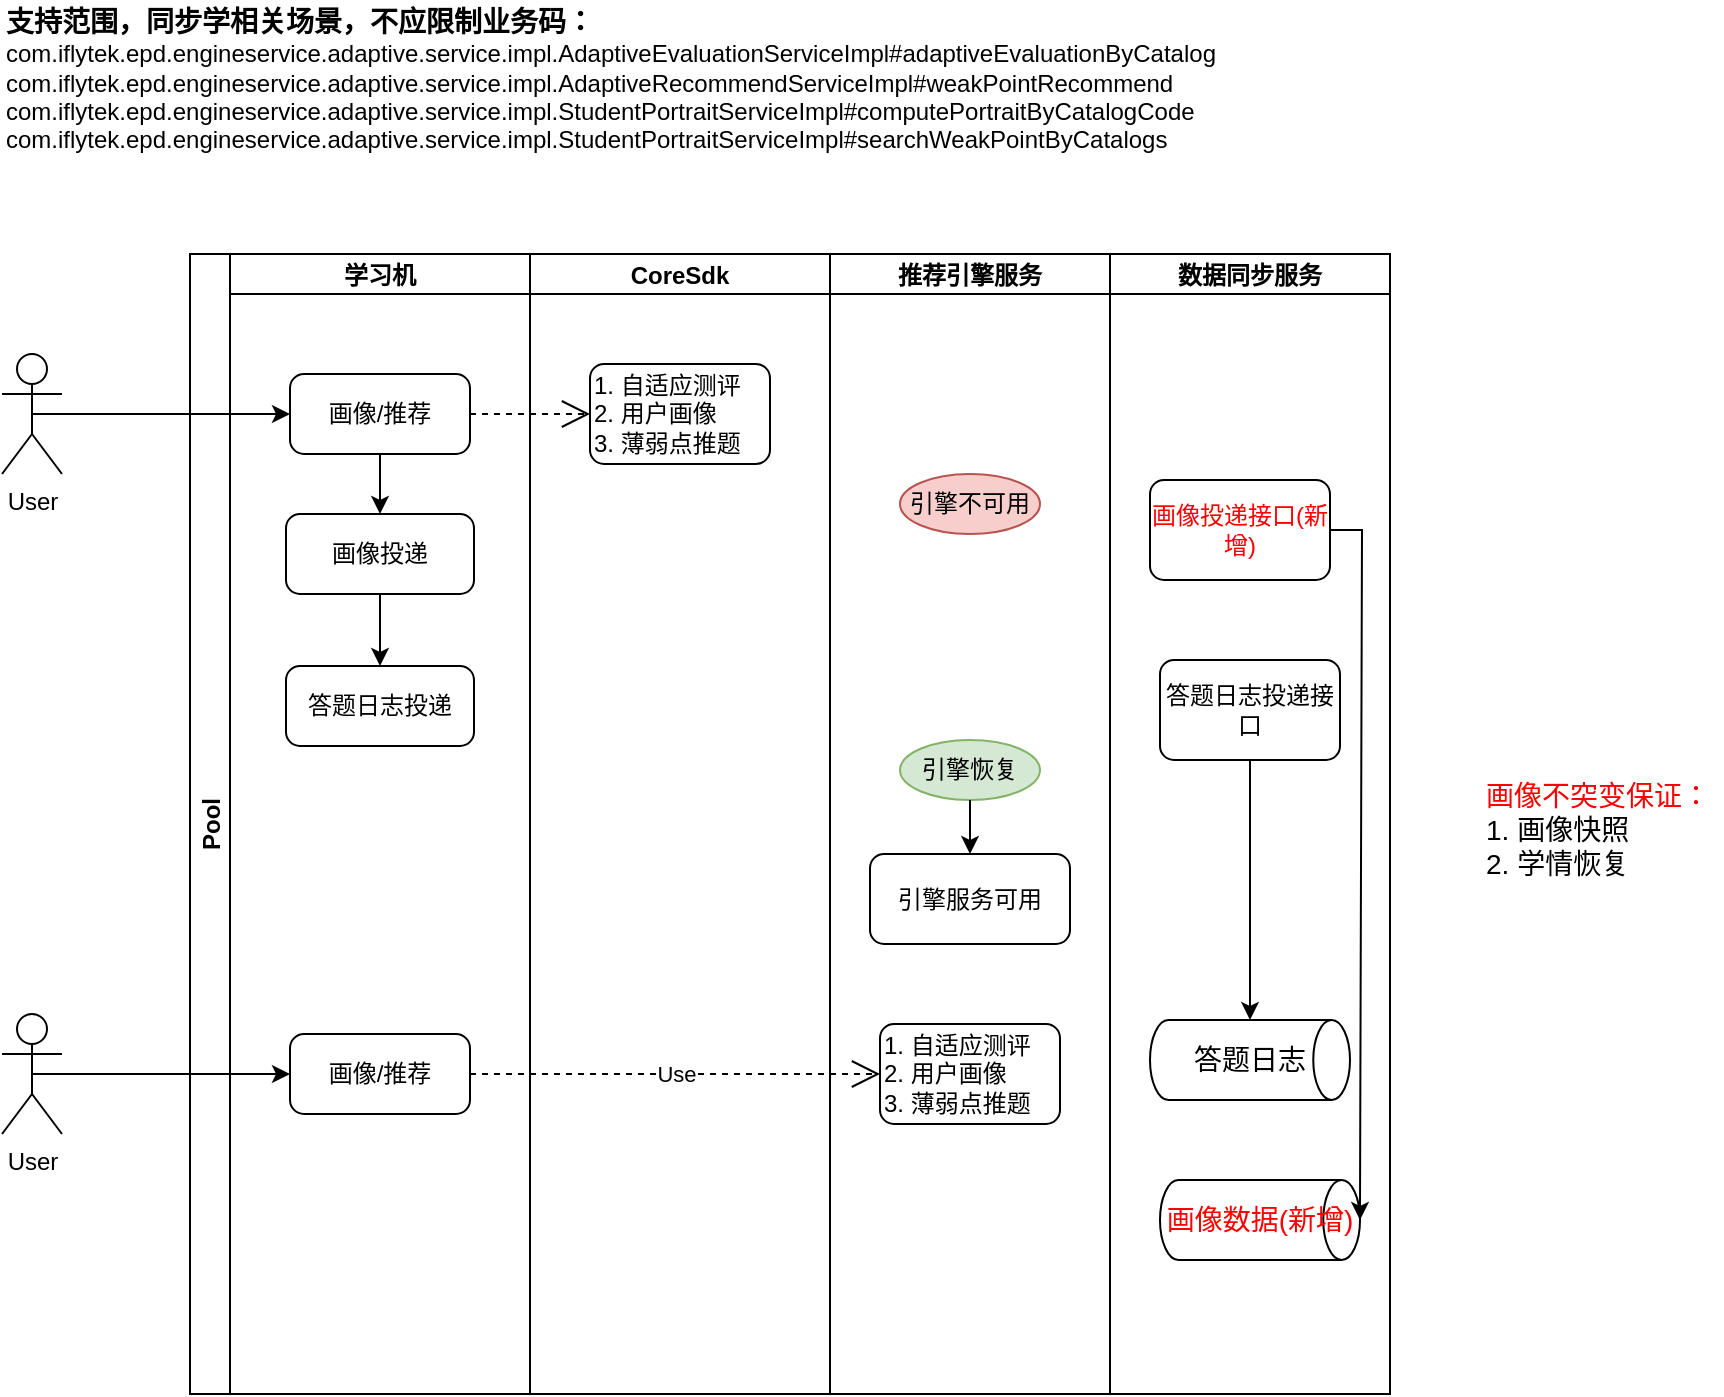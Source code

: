 <mxfile version="16.4.6" type="github">
  <diagram id="dgvY_rVGDL0mgEJ4h0jD" name="第 1 页">
    <mxGraphModel dx="1080" dy="581" grid="1" gridSize="10" guides="1" tooltips="1" connect="1" arrows="1" fold="1" page="1" pageScale="1" pageWidth="827" pageHeight="1169" math="0" shadow="0">
      <root>
        <mxCell id="0" />
        <mxCell id="1" parent="0" />
        <mxCell id="iDCLeAGYW5DPLVCuSpxa-2" value="Pool" style="swimlane;childLayout=stackLayout;resizeParent=1;resizeParentMax=0;startSize=20;horizontal=0;horizontalStack=1;strokeWidth=1;" vertex="1" parent="1">
          <mxGeometry x="224" y="227" width="460" height="570" as="geometry" />
        </mxCell>
        <mxCell id="iDCLeAGYW5DPLVCuSpxa-3" value="学习机" style="swimlane;startSize=20;strokeWidth=1;" vertex="1" parent="iDCLeAGYW5DPLVCuSpxa-2">
          <mxGeometry x="20" width="150" height="570" as="geometry" />
        </mxCell>
        <mxCell id="iDCLeAGYW5DPLVCuSpxa-16" style="edgeStyle=orthogonalEdgeStyle;rounded=0;orthogonalLoop=1;jettySize=auto;html=1;exitX=0.5;exitY=1;exitDx=0;exitDy=0;fontFamily=Helvetica;strokeWidth=1;" edge="1" parent="iDCLeAGYW5DPLVCuSpxa-3" source="iDCLeAGYW5DPLVCuSpxa-11" target="iDCLeAGYW5DPLVCuSpxa-14">
          <mxGeometry relative="1" as="geometry" />
        </mxCell>
        <mxCell id="iDCLeAGYW5DPLVCuSpxa-11" value="画像/推荐" style="rounded=1;whiteSpace=wrap;html=1;absoluteArcSize=1;arcSize=14;strokeWidth=1;" vertex="1" parent="iDCLeAGYW5DPLVCuSpxa-3">
          <mxGeometry x="30" y="60" width="90" height="40" as="geometry" />
        </mxCell>
        <mxCell id="iDCLeAGYW5DPLVCuSpxa-18" style="edgeStyle=orthogonalEdgeStyle;rounded=0;orthogonalLoop=1;jettySize=auto;html=1;exitX=0.5;exitY=1;exitDx=0;exitDy=0;entryX=0.5;entryY=0;entryDx=0;entryDy=0;fontFamily=Helvetica;strokeWidth=1;" edge="1" parent="iDCLeAGYW5DPLVCuSpxa-3" source="iDCLeAGYW5DPLVCuSpxa-14" target="iDCLeAGYW5DPLVCuSpxa-56">
          <mxGeometry relative="1" as="geometry">
            <mxPoint x="75" y="250" as="targetPoint" />
          </mxGeometry>
        </mxCell>
        <mxCell id="iDCLeAGYW5DPLVCuSpxa-14" value="画像投递" style="rounded=1;whiteSpace=wrap;html=1;absoluteArcSize=1;arcSize=14;strokeWidth=1;fontFamily=Helvetica;" vertex="1" parent="iDCLeAGYW5DPLVCuSpxa-3">
          <mxGeometry x="28" y="130" width="94" height="40" as="geometry" />
        </mxCell>
        <mxCell id="iDCLeAGYW5DPLVCuSpxa-29" value="画像/推荐" style="rounded=1;whiteSpace=wrap;html=1;absoluteArcSize=1;arcSize=14;strokeWidth=1;" vertex="1" parent="iDCLeAGYW5DPLVCuSpxa-3">
          <mxGeometry x="30" y="390" width="90" height="40" as="geometry" />
        </mxCell>
        <mxCell id="iDCLeAGYW5DPLVCuSpxa-56" value="答题日志投递" style="rounded=1;whiteSpace=wrap;html=1;absoluteArcSize=1;arcSize=14;strokeWidth=1;fontFamily=Helvetica;" vertex="1" parent="iDCLeAGYW5DPLVCuSpxa-3">
          <mxGeometry x="28" y="206" width="94" height="40" as="geometry" />
        </mxCell>
        <mxCell id="iDCLeAGYW5DPLVCuSpxa-4" value="CoreSdk" style="swimlane;startSize=20;strokeWidth=1;" vertex="1" parent="iDCLeAGYW5DPLVCuSpxa-2">
          <mxGeometry x="170" width="150" height="570" as="geometry" />
        </mxCell>
        <mxCell id="iDCLeAGYW5DPLVCuSpxa-7" value="&lt;span&gt;1. 自适应测评&lt;/span&gt;&lt;br&gt;&lt;span&gt;2. 用户画像&lt;/span&gt;&lt;br&gt;&lt;span&gt;3. 薄弱点推题&lt;/span&gt;" style="rounded=1;whiteSpace=wrap;html=1;absoluteArcSize=1;arcSize=14;strokeWidth=1;align=left;" vertex="1" parent="iDCLeAGYW5DPLVCuSpxa-4">
          <mxGeometry x="30" y="55" width="90" height="50" as="geometry" />
        </mxCell>
        <mxCell id="iDCLeAGYW5DPLVCuSpxa-15" value="" style="endArrow=open;endSize=12;dashed=1;html=1;rounded=0;fontFamily=Helvetica;exitX=1;exitY=0.5;exitDx=0;exitDy=0;entryX=0;entryY=0.5;entryDx=0;entryDy=0;strokeWidth=1;" edge="1" parent="iDCLeAGYW5DPLVCuSpxa-2" source="iDCLeAGYW5DPLVCuSpxa-11" target="iDCLeAGYW5DPLVCuSpxa-7">
          <mxGeometry width="160" relative="1" as="geometry">
            <mxPoint x="216" y="230" as="sourcePoint" />
            <mxPoint x="376" y="230" as="targetPoint" />
          </mxGeometry>
        </mxCell>
        <mxCell id="iDCLeAGYW5DPLVCuSpxa-34" value="Use" style="endArrow=open;endSize=12;dashed=1;html=1;rounded=0;fontFamily=Helvetica;exitX=1;exitY=0.5;exitDx=0;exitDy=0;entryX=0;entryY=0.5;entryDx=0;entryDy=0;strokeWidth=1;" edge="1" parent="iDCLeAGYW5DPLVCuSpxa-2" source="iDCLeAGYW5DPLVCuSpxa-29" target="iDCLeAGYW5DPLVCuSpxa-30">
          <mxGeometry width="160" relative="1" as="geometry">
            <mxPoint x="216" y="290" as="sourcePoint" />
            <mxPoint x="376" y="290" as="targetPoint" />
          </mxGeometry>
        </mxCell>
        <mxCell id="iDCLeAGYW5DPLVCuSpxa-5" value="推荐引擎服务" style="swimlane;startSize=20;strokeWidth=1;" vertex="1" parent="iDCLeAGYW5DPLVCuSpxa-2">
          <mxGeometry x="320" width="140" height="570" as="geometry" />
        </mxCell>
        <mxCell id="iDCLeAGYW5DPLVCuSpxa-6" value="引擎不可用" style="strokeWidth=1;html=1;shape=mxgraph.flowchart.start_1;whiteSpace=wrap;fillColor=#f8cecc;strokeColor=#b85450;" vertex="1" parent="iDCLeAGYW5DPLVCuSpxa-5">
          <mxGeometry x="35" y="110" width="70" height="30" as="geometry" />
        </mxCell>
        <mxCell id="iDCLeAGYW5DPLVCuSpxa-19" value="引擎恢复" style="strokeWidth=1;html=1;shape=mxgraph.flowchart.start_1;whiteSpace=wrap;fillColor=#d5e8d4;strokeColor=#82b366;" vertex="1" parent="iDCLeAGYW5DPLVCuSpxa-5">
          <mxGeometry x="35" y="243" width="70" height="30" as="geometry" />
        </mxCell>
        <mxCell id="iDCLeAGYW5DPLVCuSpxa-28" style="edgeStyle=orthogonalEdgeStyle;rounded=0;orthogonalLoop=1;jettySize=auto;html=1;exitX=0.5;exitY=1;exitDx=0;exitDy=0;entryX=0.5;entryY=0;entryDx=0;entryDy=0;fontFamily=Helvetica;exitPerimeter=0;strokeWidth=1;" edge="1" parent="iDCLeAGYW5DPLVCuSpxa-5" source="iDCLeAGYW5DPLVCuSpxa-19" target="iDCLeAGYW5DPLVCuSpxa-26">
          <mxGeometry relative="1" as="geometry">
            <mxPoint x="70" y="295" as="sourcePoint" />
          </mxGeometry>
        </mxCell>
        <mxCell id="iDCLeAGYW5DPLVCuSpxa-26" value="引擎服务可用" style="rounded=1;whiteSpace=wrap;html=1;absoluteArcSize=1;arcSize=14;strokeWidth=1;fontFamily=Helvetica;" vertex="1" parent="iDCLeAGYW5DPLVCuSpxa-5">
          <mxGeometry x="20" y="300" width="100" height="45" as="geometry" />
        </mxCell>
        <mxCell id="iDCLeAGYW5DPLVCuSpxa-30" value="&lt;span&gt;1. 自适应测评&lt;/span&gt;&lt;br&gt;&lt;span&gt;2. 用户画像&lt;/span&gt;&lt;br&gt;&lt;span&gt;3. 薄弱点推题&lt;/span&gt;" style="rounded=1;whiteSpace=wrap;html=1;absoluteArcSize=1;arcSize=14;strokeWidth=1;align=left;" vertex="1" parent="iDCLeAGYW5DPLVCuSpxa-5">
          <mxGeometry x="25" y="385" width="90" height="50" as="geometry" />
        </mxCell>
        <mxCell id="iDCLeAGYW5DPLVCuSpxa-12" style="edgeStyle=orthogonalEdgeStyle;rounded=0;orthogonalLoop=1;jettySize=auto;html=1;exitX=0.5;exitY=0.5;exitDx=0;exitDy=0;exitPerimeter=0;entryX=0;entryY=0.5;entryDx=0;entryDy=0;fontFamily=Helvetica;strokeWidth=1;" edge="1" parent="1" source="iDCLeAGYW5DPLVCuSpxa-8" target="iDCLeAGYW5DPLVCuSpxa-11">
          <mxGeometry relative="1" as="geometry" />
        </mxCell>
        <mxCell id="iDCLeAGYW5DPLVCuSpxa-8" value="User" style="shape=umlActor;verticalLabelPosition=bottom;verticalAlign=top;html=1;outlineConnect=0;strokeWidth=1;" vertex="1" parent="1">
          <mxGeometry x="130" y="277" width="30" height="60" as="geometry" />
        </mxCell>
        <mxCell id="iDCLeAGYW5DPLVCuSpxa-31" style="edgeStyle=orthogonalEdgeStyle;rounded=0;orthogonalLoop=1;jettySize=auto;html=1;exitX=0.5;exitY=0.5;exitDx=0;exitDy=0;exitPerimeter=0;entryX=0;entryY=0.5;entryDx=0;entryDy=0;fontFamily=Helvetica;strokeWidth=1;" edge="1" parent="1" source="iDCLeAGYW5DPLVCuSpxa-20" target="iDCLeAGYW5DPLVCuSpxa-29">
          <mxGeometry relative="1" as="geometry" />
        </mxCell>
        <mxCell id="iDCLeAGYW5DPLVCuSpxa-20" value="User" style="shape=umlActor;verticalLabelPosition=bottom;verticalAlign=top;html=1;outlineConnect=0;strokeWidth=1;" vertex="1" parent="1">
          <mxGeometry x="130" y="607" width="30" height="60" as="geometry" />
        </mxCell>
        <mxCell id="iDCLeAGYW5DPLVCuSpxa-39" value="&lt;b&gt;&lt;font style=&quot;font-size: 14px&quot;&gt;支持范围，同步学相关场景，不应限制业务码：&lt;/font&gt;&lt;/b&gt;&lt;br&gt;com.iflytek.epd.engineservice.adaptive.service.impl.AdaptiveEvaluationServiceImpl#adaptiveEvaluationByCatalog&lt;br&gt;com.iflytek.epd.engineservice.adaptive.service.impl.AdaptiveRecommendServiceImpl#weakPointRecommend&lt;br&gt;com.iflytek.epd.engineservice.adaptive.service.impl.StudentPortraitServiceImpl#computePortraitByCatalogCode&lt;br&gt;com.iflytek.epd.engineservice.adaptive.service.impl.StudentPortraitServiceImpl#searchWeakPointByCatalogs" style="text;html=1;strokeColor=none;fillColor=none;align=left;verticalAlign=middle;whiteSpace=wrap;rounded=0;fontFamily=Helvetica;strokeWidth=1;" vertex="1" parent="1">
          <mxGeometry x="130" y="100" width="616" height="80" as="geometry" />
        </mxCell>
        <mxCell id="iDCLeAGYW5DPLVCuSpxa-41" value="&lt;font color=&quot;#ff0000&quot;&gt;画像不突变保证：&lt;br&gt;&lt;/font&gt;1. 画像快照&lt;br&gt;2. 学情恢复" style="text;html=1;strokeColor=none;fillColor=none;align=left;verticalAlign=middle;whiteSpace=wrap;rounded=0;fontFamily=Helvetica;fontSize=14;strokeWidth=1;" vertex="1" parent="1">
          <mxGeometry x="870" y="485" width="120" height="60" as="geometry" />
        </mxCell>
        <mxCell id="iDCLeAGYW5DPLVCuSpxa-45" value="数据同步服务" style="swimlane;startSize=20;strokeWidth=1;" vertex="1" parent="1">
          <mxGeometry x="684" y="227" width="140" height="570" as="geometry" />
        </mxCell>
        <mxCell id="iDCLeAGYW5DPLVCuSpxa-58" value="画像数据(新增)" style="strokeWidth=1;html=1;shape=mxgraph.flowchart.direct_data;whiteSpace=wrap;fontFamily=Helvetica;fontSize=14;fontColor=#FF0000;" vertex="1" parent="iDCLeAGYW5DPLVCuSpxa-45">
          <mxGeometry x="25" y="463" width="100" height="40" as="geometry" />
        </mxCell>
        <mxCell id="iDCLeAGYW5DPLVCuSpxa-59" value="&lt;font color=&quot;#000000&quot;&gt;答题日志&lt;/font&gt;" style="strokeWidth=1;html=1;shape=mxgraph.flowchart.direct_data;whiteSpace=wrap;fontFamily=Helvetica;fontSize=14;fontColor=#FF0000;" vertex="1" parent="iDCLeAGYW5DPLVCuSpxa-45">
          <mxGeometry x="20" y="383" width="100" height="40" as="geometry" />
        </mxCell>
        <mxCell id="iDCLeAGYW5DPLVCuSpxa-62" style="edgeStyle=orthogonalEdgeStyle;rounded=0;orthogonalLoop=1;jettySize=auto;html=1;exitX=1;exitY=0.5;exitDx=0;exitDy=0;entryX=1;entryY=0.5;entryDx=0;entryDy=0;entryPerimeter=0;fontFamily=Helvetica;fontSize=14;fontColor=#000000;strokeWidth=1;jumpStyle=arc;" edge="1" parent="iDCLeAGYW5DPLVCuSpxa-45" source="iDCLeAGYW5DPLVCuSpxa-60" target="iDCLeAGYW5DPLVCuSpxa-58">
          <mxGeometry relative="1" as="geometry">
            <Array as="points">
              <mxPoint x="126" y="138" />
              <mxPoint x="126" y="403" />
              <mxPoint x="125" y="403" />
            </Array>
          </mxGeometry>
        </mxCell>
        <mxCell id="iDCLeAGYW5DPLVCuSpxa-60" value="&lt;font color=&quot;#ff0000&quot;&gt;画像投递接口(新增)&lt;/font&gt;" style="rounded=1;whiteSpace=wrap;html=1;absoluteArcSize=1;arcSize=14;strokeWidth=1;fontFamily=Helvetica;" vertex="1" parent="iDCLeAGYW5DPLVCuSpxa-45">
          <mxGeometry x="20" y="113" width="90" height="50" as="geometry" />
        </mxCell>
        <mxCell id="iDCLeAGYW5DPLVCuSpxa-64" style="edgeStyle=orthogonalEdgeStyle;rounded=0;jumpStyle=arc;orthogonalLoop=1;jettySize=auto;html=1;exitX=0.5;exitY=1;exitDx=0;exitDy=0;entryX=0.5;entryY=0;entryDx=0;entryDy=0;entryPerimeter=0;fontFamily=Helvetica;fontSize=14;fontColor=#FF0000;strokeWidth=1;" edge="1" parent="iDCLeAGYW5DPLVCuSpxa-45" source="iDCLeAGYW5DPLVCuSpxa-61" target="iDCLeAGYW5DPLVCuSpxa-59">
          <mxGeometry relative="1" as="geometry" />
        </mxCell>
        <mxCell id="iDCLeAGYW5DPLVCuSpxa-61" value="答题日志投递接口" style="rounded=1;whiteSpace=wrap;html=1;absoluteArcSize=1;arcSize=14;strokeWidth=1;fontFamily=Helvetica;" vertex="1" parent="iDCLeAGYW5DPLVCuSpxa-45">
          <mxGeometry x="25" y="203" width="90" height="50" as="geometry" />
        </mxCell>
      </root>
    </mxGraphModel>
  </diagram>
</mxfile>
